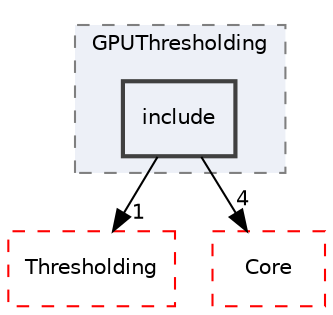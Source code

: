 digraph "include"
{
 // LATEX_PDF_SIZE
  edge [fontname="Helvetica",fontsize="10",labelfontname="Helvetica",labelfontsize="10"];
  node [fontname="Helvetica",fontsize="10",shape=record];
  compound=true
  subgraph clusterdir_d3237ad3f867cd82d11a2cf158f5eec8 {
    graph [ bgcolor="#edf0f7", pencolor="grey50", style="filled,dashed,", label="GPUThresholding", fontname="Helvetica", fontsize="10", URL="dir_d3237ad3f867cd82d11a2cf158f5eec8.html"]
  dir_1ea7589be443407202c20fff3f7b3569 [shape=box, label="include", style="filled,bold,", fillcolor="#edf0f7", color="grey25", URL="dir_1ea7589be443407202c20fff3f7b3569.html"];
  }
  dir_625a833c07e6154ff15eecbcb6655092 [shape=box, label="Thresholding", style="dashed,", fillcolor="#edf0f7", color="red", URL="dir_625a833c07e6154ff15eecbcb6655092.html"];
  dir_cac7f9cecb9aa42a0bd05452dddd8a21 [shape=box, label="Core", style="dashed,", fillcolor="#edf0f7", color="red", URL="dir_cac7f9cecb9aa42a0bd05452dddd8a21.html"];
  dir_1ea7589be443407202c20fff3f7b3569->dir_625a833c07e6154ff15eecbcb6655092 [headlabel="1", labeldistance=1.5 headhref="dir_000090_000234.html"];
  dir_1ea7589be443407202c20fff3f7b3569->dir_cac7f9cecb9aa42a0bd05452dddd8a21 [headlabel="4", labeldistance=1.5 headhref="dir_000090_000014.html"];
}
